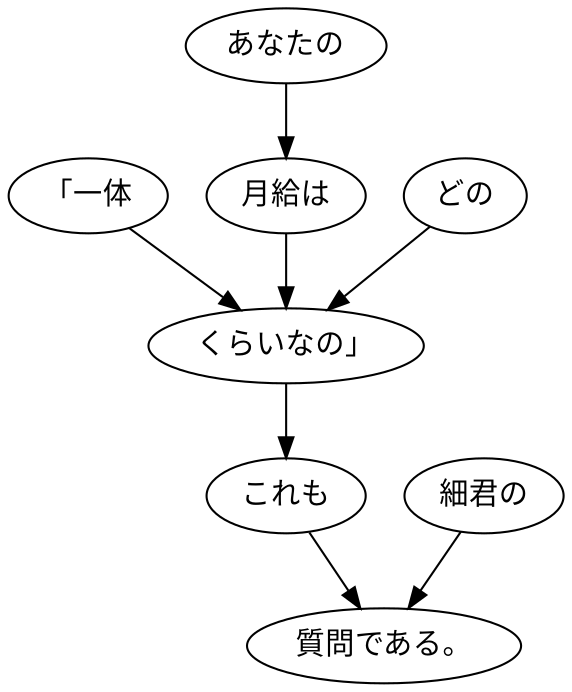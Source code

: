 digraph graph3121 {
	node0 [label="「一体"];
	node1 [label="あなたの"];
	node2 [label="月給は"];
	node3 [label="どの"];
	node4 [label="くらいなの」"];
	node5 [label="これも"];
	node6 [label="細君の"];
	node7 [label="質問である。"];
	node0 -> node4;
	node1 -> node2;
	node2 -> node4;
	node3 -> node4;
	node4 -> node5;
	node5 -> node7;
	node6 -> node7;
}

